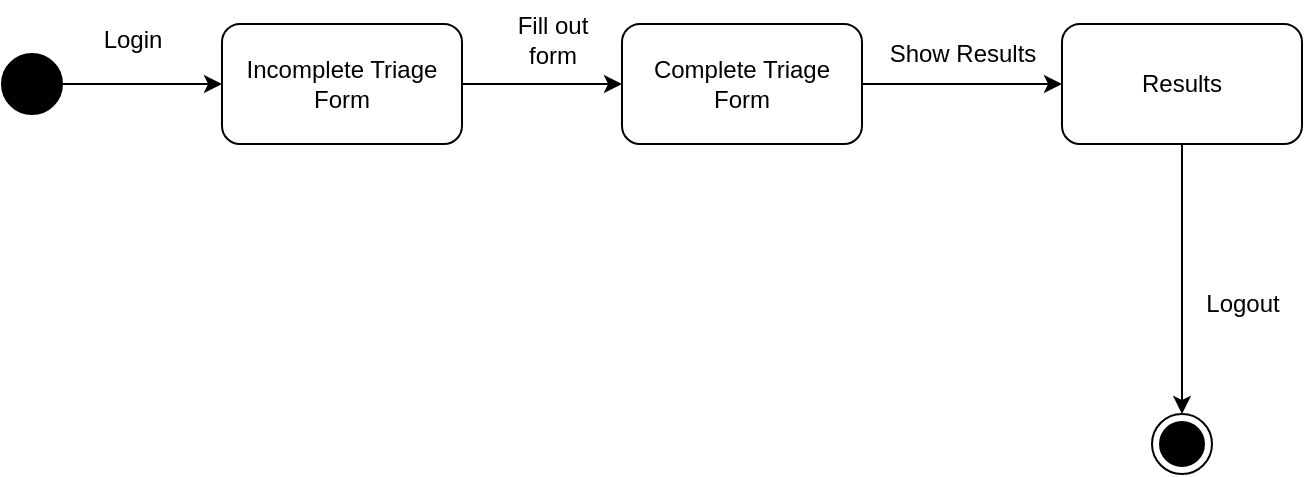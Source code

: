 <mxfile version="22.0.8" type="github">
  <diagram name="Page-1" id="GEsOoOUjB-0XXsFePJ4T">
    <mxGraphModel dx="1050" dy="710" grid="1" gridSize="10" guides="1" tooltips="1" connect="1" arrows="1" fold="1" page="1" pageScale="1" pageWidth="850" pageHeight="1100" math="0" shadow="0">
      <root>
        <mxCell id="0" />
        <mxCell id="1" parent="0" />
        <mxCell id="QRWBNjg0uq6f8QWioJVk-12" style="edgeStyle=orthogonalEdgeStyle;rounded=0;orthogonalLoop=1;jettySize=auto;html=1;exitX=1;exitY=0.5;exitDx=0;exitDy=0;entryX=0;entryY=0.5;entryDx=0;entryDy=0;" edge="1" parent="1" source="QRWBNjg0uq6f8QWioJVk-1" target="QRWBNjg0uq6f8QWioJVk-4">
          <mxGeometry relative="1" as="geometry" />
        </mxCell>
        <mxCell id="QRWBNjg0uq6f8QWioJVk-1" value="" style="ellipse;fillColor=strokeColor;html=1;" vertex="1" parent="1">
          <mxGeometry x="150" y="150" width="30" height="30" as="geometry" />
        </mxCell>
        <mxCell id="QRWBNjg0uq6f8QWioJVk-2" value="" style="ellipse;html=1;shape=endState;fillColor=strokeColor;" vertex="1" parent="1">
          <mxGeometry x="725" y="330" width="30" height="30" as="geometry" />
        </mxCell>
        <mxCell id="QRWBNjg0uq6f8QWioJVk-14" style="edgeStyle=orthogonalEdgeStyle;rounded=0;orthogonalLoop=1;jettySize=auto;html=1;" edge="1" parent="1" source="QRWBNjg0uq6f8QWioJVk-4" target="QRWBNjg0uq6f8QWioJVk-10">
          <mxGeometry relative="1" as="geometry" />
        </mxCell>
        <mxCell id="QRWBNjg0uq6f8QWioJVk-4" value="Incomplete Triage Form" style="rounded=1;whiteSpace=wrap;html=1;" vertex="1" parent="1">
          <mxGeometry x="260" y="135" width="120" height="60" as="geometry" />
        </mxCell>
        <mxCell id="QRWBNjg0uq6f8QWioJVk-16" style="edgeStyle=orthogonalEdgeStyle;rounded=0;orthogonalLoop=1;jettySize=auto;html=1;entryX=0;entryY=0.5;entryDx=0;entryDy=0;" edge="1" parent="1" source="QRWBNjg0uq6f8QWioJVk-10" target="QRWBNjg0uq6f8QWioJVk-11">
          <mxGeometry relative="1" as="geometry" />
        </mxCell>
        <mxCell id="QRWBNjg0uq6f8QWioJVk-10" value="Complete Triage Form" style="rounded=1;whiteSpace=wrap;html=1;" vertex="1" parent="1">
          <mxGeometry x="460" y="135" width="120" height="60" as="geometry" />
        </mxCell>
        <mxCell id="QRWBNjg0uq6f8QWioJVk-18" style="edgeStyle=orthogonalEdgeStyle;rounded=0;orthogonalLoop=1;jettySize=auto;html=1;exitX=0.5;exitY=1;exitDx=0;exitDy=0;" edge="1" parent="1" source="QRWBNjg0uq6f8QWioJVk-11" target="QRWBNjg0uq6f8QWioJVk-2">
          <mxGeometry relative="1" as="geometry" />
        </mxCell>
        <mxCell id="QRWBNjg0uq6f8QWioJVk-11" value="Results" style="rounded=1;whiteSpace=wrap;html=1;" vertex="1" parent="1">
          <mxGeometry x="680" y="135" width="120" height="60" as="geometry" />
        </mxCell>
        <mxCell id="QRWBNjg0uq6f8QWioJVk-13" value="Login" style="text;html=1;align=center;verticalAlign=middle;resizable=0;points=[];autosize=1;strokeColor=none;fillColor=none;" vertex="1" parent="1">
          <mxGeometry x="190" y="128" width="50" height="30" as="geometry" />
        </mxCell>
        <mxCell id="QRWBNjg0uq6f8QWioJVk-15" value="Fill out&lt;br&gt;form" style="text;html=1;align=center;verticalAlign=middle;resizable=0;points=[];autosize=1;strokeColor=none;fillColor=none;" vertex="1" parent="1">
          <mxGeometry x="395" y="123" width="60" height="40" as="geometry" />
        </mxCell>
        <mxCell id="QRWBNjg0uq6f8QWioJVk-19" value="Logout" style="text;html=1;align=center;verticalAlign=middle;resizable=0;points=[];autosize=1;strokeColor=none;fillColor=none;" vertex="1" parent="1">
          <mxGeometry x="740" y="260" width="60" height="30" as="geometry" />
        </mxCell>
        <mxCell id="QRWBNjg0uq6f8QWioJVk-20" value="Show Results" style="text;html=1;align=center;verticalAlign=middle;resizable=0;points=[];autosize=1;strokeColor=none;fillColor=none;" vertex="1" parent="1">
          <mxGeometry x="580" y="135" width="100" height="30" as="geometry" />
        </mxCell>
      </root>
    </mxGraphModel>
  </diagram>
</mxfile>
